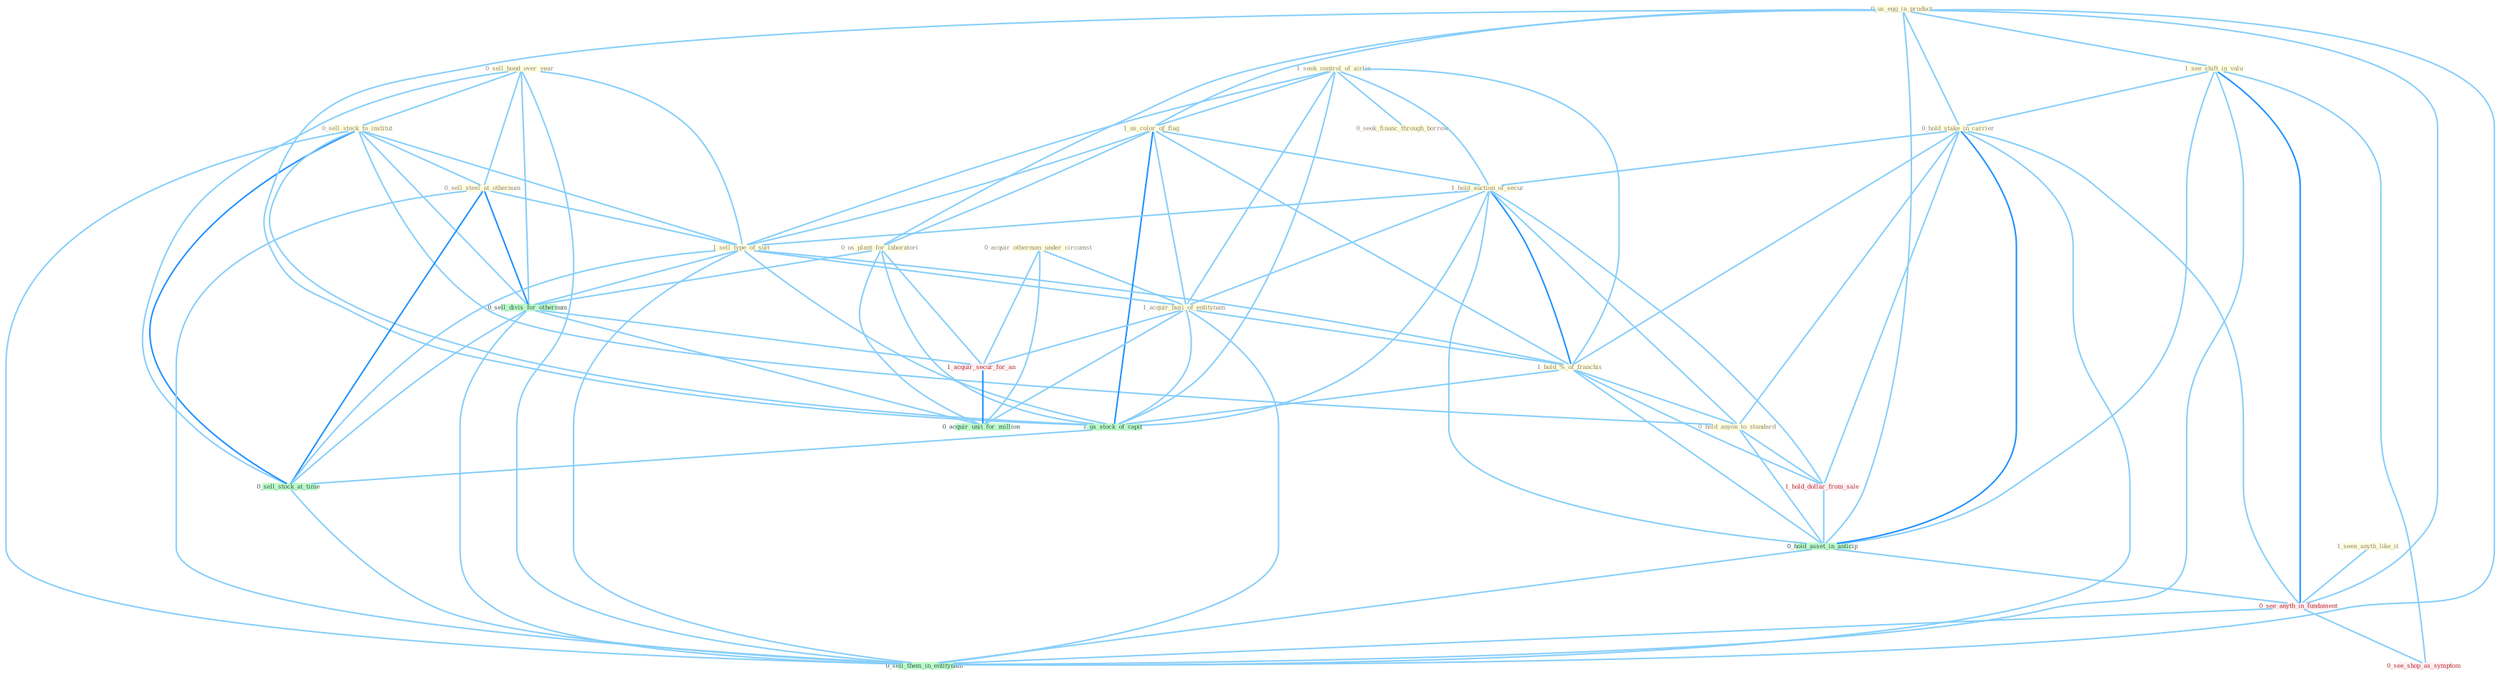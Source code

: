 Graph G{ 
    node
    [shape=polygon,style=filled,width=.5,height=.06,color="#BDFCC9",fixedsize=true,fontsize=4,
    fontcolor="#2f4f4f"];
    {node
    [color="#ffffe0", fontcolor="#8b7d6b"] "0_sell_bond_over_year " "0_sell_stock_to_institut " "0_acquir_othernum_under_circumst " "0_us_egg_in_product " "1_seek_control_of_airlin " "0_sell_steel_at_othernum " "1_see_shift_in_valu " "1_us_color_of_flag " "0_seek_financ_through_borrow " "0_hold_stake_in_carrier " "1_hold_auction_of_secur " "1_seen_anyth_like_it " "1_sell_type_of_suit " "1_acquir_busi_of_entitynam " "0_us_plant_for_laboratori " "1_hold_%_of_franchis " "0_hold_anyon_to_standard "}
{node [color="#fff0f5", fontcolor="#b22222"] "1_acquir_secur_for_an " "1_hold_dollar_from_sale " "0_see_anyth_in_fundament " "0_see_shop_as_symptom "}
edge [color="#B0E2FF"];

	"0_sell_bond_over_year " -- "0_sell_stock_to_institut " [w="1", color="#87cefa" ];
	"0_sell_bond_over_year " -- "0_sell_steel_at_othernum " [w="1", color="#87cefa" ];
	"0_sell_bond_over_year " -- "1_sell_type_of_suit " [w="1", color="#87cefa" ];
	"0_sell_bond_over_year " -- "0_sell_divis_for_othernum " [w="1", color="#87cefa" ];
	"0_sell_bond_over_year " -- "0_sell_stock_at_time " [w="1", color="#87cefa" ];
	"0_sell_bond_over_year " -- "0_sell_them_in_entitynam " [w="1", color="#87cefa" ];
	"0_sell_stock_to_institut " -- "0_sell_steel_at_othernum " [w="1", color="#87cefa" ];
	"0_sell_stock_to_institut " -- "1_sell_type_of_suit " [w="1", color="#87cefa" ];
	"0_sell_stock_to_institut " -- "0_hold_anyon_to_standard " [w="1", color="#87cefa" ];
	"0_sell_stock_to_institut " -- "0_sell_divis_for_othernum " [w="1", color="#87cefa" ];
	"0_sell_stock_to_institut " -- "1_us_stock_of_capit " [w="1", color="#87cefa" ];
	"0_sell_stock_to_institut " -- "0_sell_stock_at_time " [w="2", color="#1e90ff" , len=0.8];
	"0_sell_stock_to_institut " -- "0_sell_them_in_entitynam " [w="1", color="#87cefa" ];
	"0_acquir_othernum_under_circumst " -- "1_acquir_busi_of_entitynam " [w="1", color="#87cefa" ];
	"0_acquir_othernum_under_circumst " -- "1_acquir_secur_for_an " [w="1", color="#87cefa" ];
	"0_acquir_othernum_under_circumst " -- "0_acquir_unit_for_million " [w="1", color="#87cefa" ];
	"0_us_egg_in_product " -- "1_see_shift_in_valu " [w="1", color="#87cefa" ];
	"0_us_egg_in_product " -- "1_us_color_of_flag " [w="1", color="#87cefa" ];
	"0_us_egg_in_product " -- "0_hold_stake_in_carrier " [w="1", color="#87cefa" ];
	"0_us_egg_in_product " -- "0_us_plant_for_laboratori " [w="1", color="#87cefa" ];
	"0_us_egg_in_product " -- "1_us_stock_of_capit " [w="1", color="#87cefa" ];
	"0_us_egg_in_product " -- "0_hold_asset_in_anticip " [w="1", color="#87cefa" ];
	"0_us_egg_in_product " -- "0_see_anyth_in_fundament " [w="1", color="#87cefa" ];
	"0_us_egg_in_product " -- "0_sell_them_in_entitynam " [w="1", color="#87cefa" ];
	"1_seek_control_of_airlin " -- "1_us_color_of_flag " [w="1", color="#87cefa" ];
	"1_seek_control_of_airlin " -- "0_seek_financ_through_borrow " [w="1", color="#87cefa" ];
	"1_seek_control_of_airlin " -- "1_hold_auction_of_secur " [w="1", color="#87cefa" ];
	"1_seek_control_of_airlin " -- "1_sell_type_of_suit " [w="1", color="#87cefa" ];
	"1_seek_control_of_airlin " -- "1_acquir_busi_of_entitynam " [w="1", color="#87cefa" ];
	"1_seek_control_of_airlin " -- "1_hold_%_of_franchis " [w="1", color="#87cefa" ];
	"1_seek_control_of_airlin " -- "1_us_stock_of_capit " [w="1", color="#87cefa" ];
	"0_sell_steel_at_othernum " -- "1_sell_type_of_suit " [w="1", color="#87cefa" ];
	"0_sell_steel_at_othernum " -- "0_sell_divis_for_othernum " [w="2", color="#1e90ff" , len=0.8];
	"0_sell_steel_at_othernum " -- "0_sell_stock_at_time " [w="2", color="#1e90ff" , len=0.8];
	"0_sell_steel_at_othernum " -- "0_sell_them_in_entitynam " [w="1", color="#87cefa" ];
	"1_see_shift_in_valu " -- "0_hold_stake_in_carrier " [w="1", color="#87cefa" ];
	"1_see_shift_in_valu " -- "0_hold_asset_in_anticip " [w="1", color="#87cefa" ];
	"1_see_shift_in_valu " -- "0_see_anyth_in_fundament " [w="2", color="#1e90ff" , len=0.8];
	"1_see_shift_in_valu " -- "0_see_shop_as_symptom " [w="1", color="#87cefa" ];
	"1_see_shift_in_valu " -- "0_sell_them_in_entitynam " [w="1", color="#87cefa" ];
	"1_us_color_of_flag " -- "1_hold_auction_of_secur " [w="1", color="#87cefa" ];
	"1_us_color_of_flag " -- "1_sell_type_of_suit " [w="1", color="#87cefa" ];
	"1_us_color_of_flag " -- "1_acquir_busi_of_entitynam " [w="1", color="#87cefa" ];
	"1_us_color_of_flag " -- "0_us_plant_for_laboratori " [w="1", color="#87cefa" ];
	"1_us_color_of_flag " -- "1_hold_%_of_franchis " [w="1", color="#87cefa" ];
	"1_us_color_of_flag " -- "1_us_stock_of_capit " [w="2", color="#1e90ff" , len=0.8];
	"0_hold_stake_in_carrier " -- "1_hold_auction_of_secur " [w="1", color="#87cefa" ];
	"0_hold_stake_in_carrier " -- "1_hold_%_of_franchis " [w="1", color="#87cefa" ];
	"0_hold_stake_in_carrier " -- "0_hold_anyon_to_standard " [w="1", color="#87cefa" ];
	"0_hold_stake_in_carrier " -- "1_hold_dollar_from_sale " [w="1", color="#87cefa" ];
	"0_hold_stake_in_carrier " -- "0_hold_asset_in_anticip " [w="2", color="#1e90ff" , len=0.8];
	"0_hold_stake_in_carrier " -- "0_see_anyth_in_fundament " [w="1", color="#87cefa" ];
	"0_hold_stake_in_carrier " -- "0_sell_them_in_entitynam " [w="1", color="#87cefa" ];
	"1_hold_auction_of_secur " -- "1_sell_type_of_suit " [w="1", color="#87cefa" ];
	"1_hold_auction_of_secur " -- "1_acquir_busi_of_entitynam " [w="1", color="#87cefa" ];
	"1_hold_auction_of_secur " -- "1_hold_%_of_franchis " [w="2", color="#1e90ff" , len=0.8];
	"1_hold_auction_of_secur " -- "0_hold_anyon_to_standard " [w="1", color="#87cefa" ];
	"1_hold_auction_of_secur " -- "1_us_stock_of_capit " [w="1", color="#87cefa" ];
	"1_hold_auction_of_secur " -- "1_hold_dollar_from_sale " [w="1", color="#87cefa" ];
	"1_hold_auction_of_secur " -- "0_hold_asset_in_anticip " [w="1", color="#87cefa" ];
	"1_seen_anyth_like_it " -- "0_see_anyth_in_fundament " [w="1", color="#87cefa" ];
	"1_sell_type_of_suit " -- "1_acquir_busi_of_entitynam " [w="1", color="#87cefa" ];
	"1_sell_type_of_suit " -- "1_hold_%_of_franchis " [w="1", color="#87cefa" ];
	"1_sell_type_of_suit " -- "0_sell_divis_for_othernum " [w="1", color="#87cefa" ];
	"1_sell_type_of_suit " -- "1_us_stock_of_capit " [w="1", color="#87cefa" ];
	"1_sell_type_of_suit " -- "0_sell_stock_at_time " [w="1", color="#87cefa" ];
	"1_sell_type_of_suit " -- "0_sell_them_in_entitynam " [w="1", color="#87cefa" ];
	"1_acquir_busi_of_entitynam " -- "1_hold_%_of_franchis " [w="1", color="#87cefa" ];
	"1_acquir_busi_of_entitynam " -- "1_acquir_secur_for_an " [w="1", color="#87cefa" ];
	"1_acquir_busi_of_entitynam " -- "1_us_stock_of_capit " [w="1", color="#87cefa" ];
	"1_acquir_busi_of_entitynam " -- "0_acquir_unit_for_million " [w="1", color="#87cefa" ];
	"1_acquir_busi_of_entitynam " -- "0_sell_them_in_entitynam " [w="1", color="#87cefa" ];
	"0_us_plant_for_laboratori " -- "0_sell_divis_for_othernum " [w="1", color="#87cefa" ];
	"0_us_plant_for_laboratori " -- "1_acquir_secur_for_an " [w="1", color="#87cefa" ];
	"0_us_plant_for_laboratori " -- "1_us_stock_of_capit " [w="1", color="#87cefa" ];
	"0_us_plant_for_laboratori " -- "0_acquir_unit_for_million " [w="1", color="#87cefa" ];
	"1_hold_%_of_franchis " -- "0_hold_anyon_to_standard " [w="1", color="#87cefa" ];
	"1_hold_%_of_franchis " -- "1_us_stock_of_capit " [w="1", color="#87cefa" ];
	"1_hold_%_of_franchis " -- "1_hold_dollar_from_sale " [w="1", color="#87cefa" ];
	"1_hold_%_of_franchis " -- "0_hold_asset_in_anticip " [w="1", color="#87cefa" ];
	"0_hold_anyon_to_standard " -- "1_hold_dollar_from_sale " [w="1", color="#87cefa" ];
	"0_hold_anyon_to_standard " -- "0_hold_asset_in_anticip " [w="1", color="#87cefa" ];
	"0_sell_divis_for_othernum " -- "1_acquir_secur_for_an " [w="1", color="#87cefa" ];
	"0_sell_divis_for_othernum " -- "0_sell_stock_at_time " [w="1", color="#87cefa" ];
	"0_sell_divis_for_othernum " -- "0_acquir_unit_for_million " [w="1", color="#87cefa" ];
	"0_sell_divis_for_othernum " -- "0_sell_them_in_entitynam " [w="1", color="#87cefa" ];
	"1_acquir_secur_for_an " -- "0_acquir_unit_for_million " [w="2", color="#1e90ff" , len=0.8];
	"1_us_stock_of_capit " -- "0_sell_stock_at_time " [w="1", color="#87cefa" ];
	"1_hold_dollar_from_sale " -- "0_hold_asset_in_anticip " [w="1", color="#87cefa" ];
	"0_hold_asset_in_anticip " -- "0_see_anyth_in_fundament " [w="1", color="#87cefa" ];
	"0_hold_asset_in_anticip " -- "0_sell_them_in_entitynam " [w="1", color="#87cefa" ];
	"0_sell_stock_at_time " -- "0_sell_them_in_entitynam " [w="1", color="#87cefa" ];
	"0_see_anyth_in_fundament " -- "0_see_shop_as_symptom " [w="1", color="#87cefa" ];
	"0_see_anyth_in_fundament " -- "0_sell_them_in_entitynam " [w="1", color="#87cefa" ];
}